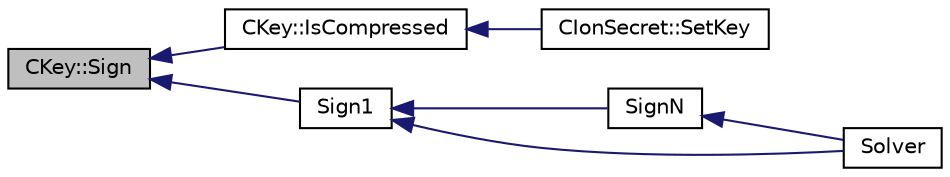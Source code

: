 digraph "CKey::Sign"
{
  edge [fontname="Helvetica",fontsize="10",labelfontname="Helvetica",labelfontsize="10"];
  node [fontname="Helvetica",fontsize="10",shape=record];
  rankdir="LR";
  Node336 [label="CKey::Sign",height=0.2,width=0.4,color="black", fillcolor="grey75", style="filled", fontcolor="black"];
  Node336 -> Node337 [dir="back",color="midnightblue",fontsize="10",style="solid",fontname="Helvetica"];
  Node337 [label="CKey::IsCompressed",height=0.2,width=0.4,color="black", fillcolor="white", style="filled",URL="$class_c_key.html#a96b017433a65335775cf3807d73f85ce"];
  Node337 -> Node338 [dir="back",color="midnightblue",fontsize="10",style="solid",fontname="Helvetica"];
  Node338 [label="CIonSecret::SetKey",height=0.2,width=0.4,color="black", fillcolor="white", style="filled",URL="$class_c_ion_secret.html#af28cc32f79cc793418e810e8ae12e25e"];
  Node336 -> Node339 [dir="back",color="midnightblue",fontsize="10",style="solid",fontname="Helvetica"];
  Node339 [label="Sign1",height=0.2,width=0.4,color="black", fillcolor="white", style="filled",URL="$script_8cpp.html#a69a9e5f9a88e729142cf556292154f2f"];
  Node339 -> Node340 [dir="back",color="midnightblue",fontsize="10",style="solid",fontname="Helvetica"];
  Node340 [label="SignN",height=0.2,width=0.4,color="black", fillcolor="white", style="filled",URL="$script_8cpp.html#a2230b054e152c344e60125bf7f994473"];
  Node340 -> Node341 [dir="back",color="midnightblue",fontsize="10",style="solid",fontname="Helvetica"];
  Node341 [label="Solver",height=0.2,width=0.4,color="black", fillcolor="white", style="filled",URL="$script_8h.html#a8e31b29d5a654a570c493f7aa9c3abd9"];
  Node339 -> Node341 [dir="back",color="midnightblue",fontsize="10",style="solid",fontname="Helvetica"];
}
